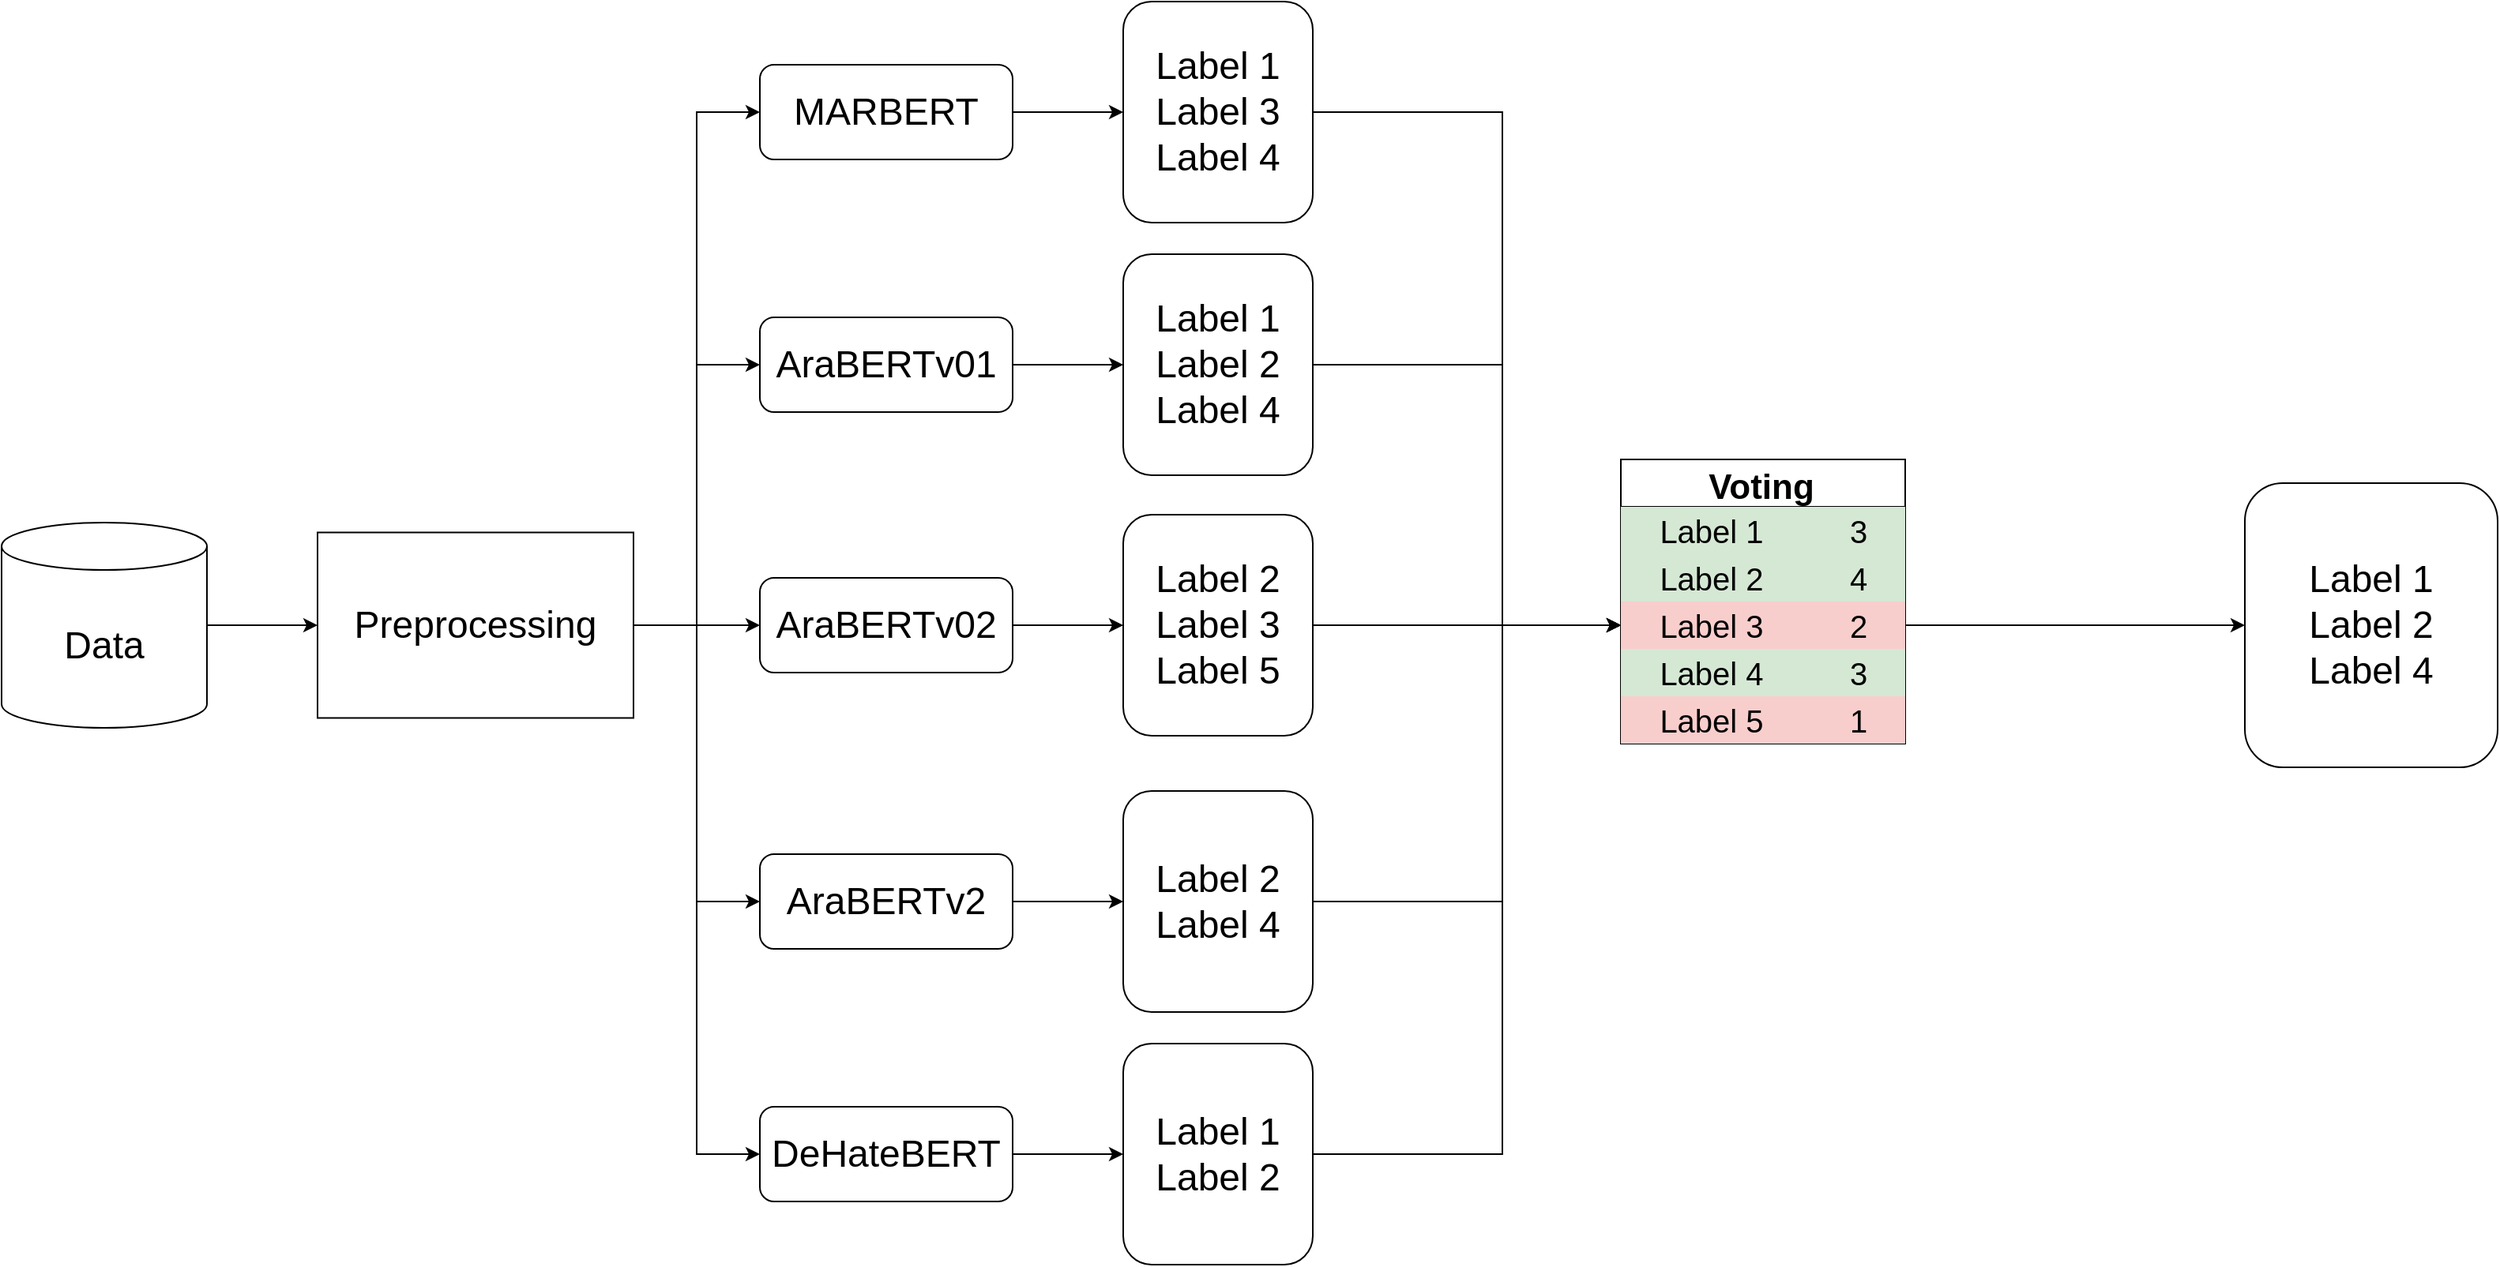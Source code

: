 <mxfile version="20.2.4" type="github">
  <diagram id="ckllU4IoykgUgAu8_NIp" name="Page-1">
    <mxGraphModel dx="1662" dy="1898" grid="1" gridSize="10" guides="1" tooltips="1" connect="1" arrows="1" fold="1" page="1" pageScale="1" pageWidth="850" pageHeight="1100" math="0" shadow="0">
      <root>
        <mxCell id="0" />
        <mxCell id="1" parent="0" />
        <mxCell id="O_Rjf-FEelGoOB3M7ums-5" style="edgeStyle=orthogonalEdgeStyle;rounded=0;orthogonalLoop=1;jettySize=auto;html=1;entryX=0;entryY=0.5;entryDx=0;entryDy=0;fontSize=24;" edge="1" parent="1" source="O_Rjf-FEelGoOB3M7ums-1" target="O_Rjf-FEelGoOB3M7ums-4">
          <mxGeometry relative="1" as="geometry" />
        </mxCell>
        <mxCell id="O_Rjf-FEelGoOB3M7ums-1" value="&lt;font style=&quot;font-size: 24px;&quot;&gt;Data&lt;/font&gt;" style="shape=cylinder3;whiteSpace=wrap;html=1;boundedLbl=1;backgroundOutline=1;size=15;" vertex="1" parent="1">
          <mxGeometry x="70" y="280" width="130" height="130" as="geometry" />
        </mxCell>
        <mxCell id="O_Rjf-FEelGoOB3M7ums-11" style="edgeStyle=orthogonalEdgeStyle;rounded=0;orthogonalLoop=1;jettySize=auto;html=1;entryX=0;entryY=0.5;entryDx=0;entryDy=0;fontSize=24;" edge="1" parent="1" source="O_Rjf-FEelGoOB3M7ums-4" target="O_Rjf-FEelGoOB3M7ums-8">
          <mxGeometry relative="1" as="geometry">
            <Array as="points">
              <mxPoint x="550" y="345" />
            </Array>
          </mxGeometry>
        </mxCell>
        <mxCell id="O_Rjf-FEelGoOB3M7ums-12" style="edgeStyle=orthogonalEdgeStyle;rounded=0;orthogonalLoop=1;jettySize=auto;html=1;entryX=0;entryY=0.5;entryDx=0;entryDy=0;fontSize=24;" edge="1" parent="1" source="O_Rjf-FEelGoOB3M7ums-4" target="O_Rjf-FEelGoOB3M7ums-7">
          <mxGeometry relative="1" as="geometry">
            <Array as="points">
              <mxPoint x="510" y="345" />
              <mxPoint x="510" y="180" />
            </Array>
          </mxGeometry>
        </mxCell>
        <mxCell id="O_Rjf-FEelGoOB3M7ums-13" style="edgeStyle=orthogonalEdgeStyle;rounded=0;orthogonalLoop=1;jettySize=auto;html=1;entryX=0;entryY=0.5;entryDx=0;entryDy=0;fontSize=24;" edge="1" parent="1" source="O_Rjf-FEelGoOB3M7ums-4" target="O_Rjf-FEelGoOB3M7ums-9">
          <mxGeometry relative="1" as="geometry" />
        </mxCell>
        <mxCell id="O_Rjf-FEelGoOB3M7ums-14" style="edgeStyle=orthogonalEdgeStyle;rounded=0;orthogonalLoop=1;jettySize=auto;html=1;entryX=0;entryY=0.5;entryDx=0;entryDy=0;fontSize=24;" edge="1" parent="1" source="O_Rjf-FEelGoOB3M7ums-4" target="O_Rjf-FEelGoOB3M7ums-10">
          <mxGeometry relative="1" as="geometry" />
        </mxCell>
        <mxCell id="O_Rjf-FEelGoOB3M7ums-15" style="edgeStyle=orthogonalEdgeStyle;rounded=0;orthogonalLoop=1;jettySize=auto;html=1;entryX=0;entryY=0.5;entryDx=0;entryDy=0;fontSize=24;" edge="1" parent="1" source="O_Rjf-FEelGoOB3M7ums-4" target="O_Rjf-FEelGoOB3M7ums-6">
          <mxGeometry relative="1" as="geometry" />
        </mxCell>
        <mxCell id="O_Rjf-FEelGoOB3M7ums-4" value="Preprocessing" style="rounded=0;whiteSpace=wrap;html=1;fontSize=24;" vertex="1" parent="1">
          <mxGeometry x="270" y="286.25" width="200" height="117.5" as="geometry" />
        </mxCell>
        <mxCell id="O_Rjf-FEelGoOB3M7ums-20" style="edgeStyle=orthogonalEdgeStyle;rounded=0;orthogonalLoop=1;jettySize=auto;html=1;fontSize=24;" edge="1" parent="1" source="O_Rjf-FEelGoOB3M7ums-6" target="O_Rjf-FEelGoOB3M7ums-21">
          <mxGeometry relative="1" as="geometry">
            <mxPoint x="770" y="20" as="targetPoint" />
          </mxGeometry>
        </mxCell>
        <mxCell id="O_Rjf-FEelGoOB3M7ums-6" value="MARBERT" style="rounded=1;whiteSpace=wrap;html=1;fontSize=24;" vertex="1" parent="1">
          <mxGeometry x="550" y="-10" width="160" height="60" as="geometry" />
        </mxCell>
        <mxCell id="O_Rjf-FEelGoOB3M7ums-29" style="edgeStyle=orthogonalEdgeStyle;rounded=0;orthogonalLoop=1;jettySize=auto;html=1;entryX=0;entryY=0.5;entryDx=0;entryDy=0;fontSize=24;" edge="1" parent="1" source="O_Rjf-FEelGoOB3M7ums-7" target="O_Rjf-FEelGoOB3M7ums-22">
          <mxGeometry relative="1" as="geometry" />
        </mxCell>
        <mxCell id="O_Rjf-FEelGoOB3M7ums-7" value="AraBERTv01" style="rounded=1;whiteSpace=wrap;html=1;fontSize=24;" vertex="1" parent="1">
          <mxGeometry x="550" y="150" width="160" height="60" as="geometry" />
        </mxCell>
        <mxCell id="O_Rjf-FEelGoOB3M7ums-28" style="edgeStyle=orthogonalEdgeStyle;rounded=0;orthogonalLoop=1;jettySize=auto;html=1;entryX=0;entryY=0.5;entryDx=0;entryDy=0;fontSize=24;" edge="1" parent="1" source="O_Rjf-FEelGoOB3M7ums-8" target="O_Rjf-FEelGoOB3M7ums-23">
          <mxGeometry relative="1" as="geometry" />
        </mxCell>
        <mxCell id="O_Rjf-FEelGoOB3M7ums-8" value="AraBERTv02" style="rounded=1;whiteSpace=wrap;html=1;fontSize=24;" vertex="1" parent="1">
          <mxGeometry x="550" y="315" width="160" height="60" as="geometry" />
        </mxCell>
        <mxCell id="O_Rjf-FEelGoOB3M7ums-27" style="edgeStyle=orthogonalEdgeStyle;rounded=0;orthogonalLoop=1;jettySize=auto;html=1;entryX=0;entryY=0.5;entryDx=0;entryDy=0;fontSize=24;" edge="1" parent="1" source="O_Rjf-FEelGoOB3M7ums-9" target="O_Rjf-FEelGoOB3M7ums-24">
          <mxGeometry relative="1" as="geometry" />
        </mxCell>
        <mxCell id="O_Rjf-FEelGoOB3M7ums-9" value="AraBERTv2" style="rounded=1;whiteSpace=wrap;html=1;fontSize=24;" vertex="1" parent="1">
          <mxGeometry x="550" y="490" width="160" height="60" as="geometry" />
        </mxCell>
        <mxCell id="O_Rjf-FEelGoOB3M7ums-26" style="edgeStyle=orthogonalEdgeStyle;rounded=0;orthogonalLoop=1;jettySize=auto;html=1;entryX=0;entryY=0.5;entryDx=0;entryDy=0;fontSize=24;" edge="1" parent="1" source="O_Rjf-FEelGoOB3M7ums-10" target="O_Rjf-FEelGoOB3M7ums-25">
          <mxGeometry relative="1" as="geometry" />
        </mxCell>
        <mxCell id="O_Rjf-FEelGoOB3M7ums-10" value="DeHateBERT" style="rounded=1;whiteSpace=wrap;html=1;fontSize=24;" vertex="1" parent="1">
          <mxGeometry x="550" y="650" width="160" height="60" as="geometry" />
        </mxCell>
        <mxCell id="O_Rjf-FEelGoOB3M7ums-97" style="edgeStyle=orthogonalEdgeStyle;rounded=0;orthogonalLoop=1;jettySize=auto;html=1;entryX=0;entryY=0.5;entryDx=0;entryDy=0;fontSize=20;" edge="1" parent="1" source="O_Rjf-FEelGoOB3M7ums-21" target="O_Rjf-FEelGoOB3M7ums-70">
          <mxGeometry relative="1" as="geometry">
            <Array as="points">
              <mxPoint x="1020" y="20" />
              <mxPoint x="1020" y="345" />
            </Array>
          </mxGeometry>
        </mxCell>
        <mxCell id="O_Rjf-FEelGoOB3M7ums-21" value="Label 1&lt;br&gt;Label 3&lt;br&gt;Label 4" style="rounded=1;whiteSpace=wrap;html=1;fontSize=24;" vertex="1" parent="1">
          <mxGeometry x="780" y="-50" width="120" height="140" as="geometry" />
        </mxCell>
        <mxCell id="O_Rjf-FEelGoOB3M7ums-98" style="edgeStyle=orthogonalEdgeStyle;rounded=0;orthogonalLoop=1;jettySize=auto;html=1;entryX=0;entryY=0.5;entryDx=0;entryDy=0;fontSize=20;" edge="1" parent="1" source="O_Rjf-FEelGoOB3M7ums-22" target="O_Rjf-FEelGoOB3M7ums-70">
          <mxGeometry relative="1" as="geometry">
            <Array as="points">
              <mxPoint x="1020" y="180" />
              <mxPoint x="1020" y="345" />
            </Array>
          </mxGeometry>
        </mxCell>
        <mxCell id="O_Rjf-FEelGoOB3M7ums-22" value="Label 1&lt;br&gt;Label 2&lt;br&gt;Label 4" style="rounded=1;whiteSpace=wrap;html=1;fontSize=24;" vertex="1" parent="1">
          <mxGeometry x="780" y="110" width="120" height="140" as="geometry" />
        </mxCell>
        <mxCell id="O_Rjf-FEelGoOB3M7ums-100" style="edgeStyle=orthogonalEdgeStyle;rounded=0;orthogonalLoop=1;jettySize=auto;html=1;fontSize=20;entryX=0;entryY=0.5;entryDx=0;entryDy=0;" edge="1" parent="1" source="O_Rjf-FEelGoOB3M7ums-23" target="O_Rjf-FEelGoOB3M7ums-70">
          <mxGeometry relative="1" as="geometry">
            <mxPoint x="1040" y="410" as="targetPoint" />
          </mxGeometry>
        </mxCell>
        <mxCell id="O_Rjf-FEelGoOB3M7ums-23" value="Label 2&lt;br&gt;Label 3&lt;br&gt;Label 5" style="rounded=1;whiteSpace=wrap;html=1;fontSize=24;" vertex="1" parent="1">
          <mxGeometry x="780" y="275" width="120" height="140" as="geometry" />
        </mxCell>
        <mxCell id="O_Rjf-FEelGoOB3M7ums-101" style="edgeStyle=orthogonalEdgeStyle;rounded=0;orthogonalLoop=1;jettySize=auto;html=1;fontSize=20;entryX=0;entryY=0.5;entryDx=0;entryDy=0;" edge="1" parent="1" source="O_Rjf-FEelGoOB3M7ums-24" target="O_Rjf-FEelGoOB3M7ums-70">
          <mxGeometry relative="1" as="geometry">
            <mxPoint x="990" y="400" as="targetPoint" />
            <Array as="points">
              <mxPoint x="1020" y="520" />
              <mxPoint x="1020" y="345" />
            </Array>
          </mxGeometry>
        </mxCell>
        <mxCell id="O_Rjf-FEelGoOB3M7ums-24" value="Label 2&lt;br&gt;Label 4" style="rounded=1;whiteSpace=wrap;html=1;fontSize=24;" vertex="1" parent="1">
          <mxGeometry x="780" y="450" width="120" height="140" as="geometry" />
        </mxCell>
        <mxCell id="O_Rjf-FEelGoOB3M7ums-102" style="edgeStyle=orthogonalEdgeStyle;rounded=0;orthogonalLoop=1;jettySize=auto;html=1;fontSize=20;entryX=0;entryY=0.5;entryDx=0;entryDy=0;" edge="1" parent="1" source="O_Rjf-FEelGoOB3M7ums-25" target="O_Rjf-FEelGoOB3M7ums-70">
          <mxGeometry relative="1" as="geometry">
            <mxPoint x="1050" y="400" as="targetPoint" />
            <Array as="points">
              <mxPoint x="1020" y="680" />
              <mxPoint x="1020" y="345" />
            </Array>
          </mxGeometry>
        </mxCell>
        <mxCell id="O_Rjf-FEelGoOB3M7ums-25" value="Label 1&lt;br&gt;Label 2" style="rounded=1;whiteSpace=wrap;html=1;fontSize=24;" vertex="1" parent="1">
          <mxGeometry x="780" y="610" width="120" height="140" as="geometry" />
        </mxCell>
        <mxCell id="O_Rjf-FEelGoOB3M7ums-36" style="edgeStyle=orthogonalEdgeStyle;rounded=0;orthogonalLoop=1;jettySize=auto;html=1;fontSize=24;entryX=0;entryY=0.5;entryDx=0;entryDy=0;exitX=1;exitY=0.5;exitDx=0;exitDy=0;" edge="1" parent="1" source="O_Rjf-FEelGoOB3M7ums-70" target="O_Rjf-FEelGoOB3M7ums-37">
          <mxGeometry relative="1" as="geometry">
            <mxPoint x="1300" y="345" as="targetPoint" />
            <mxPoint x="1400" y="345" as="sourcePoint" />
          </mxGeometry>
        </mxCell>
        <mxCell id="O_Rjf-FEelGoOB3M7ums-37" value="Label 1&lt;br&gt;Label 2&lt;br&gt;Label 4" style="rounded=1;whiteSpace=wrap;html=1;fontSize=24;" vertex="1" parent="1">
          <mxGeometry x="1490" y="255" width="160" height="180" as="geometry" />
        </mxCell>
        <mxCell id="O_Rjf-FEelGoOB3M7ums-63" value="Voting" style="shape=table;startSize=30;container=1;collapsible=0;childLayout=tableLayout;fixedRows=1;rowLines=0;fontStyle=1;fontSize=22;swimlaneLine=1;spacingTop=0;spacingRight=2;" vertex="1" parent="1">
          <mxGeometry x="1095" y="240" width="180" height="180" as="geometry" />
        </mxCell>
        <mxCell id="O_Rjf-FEelGoOB3M7ums-64" value="" style="shape=tableRow;horizontal=0;startSize=0;swimlaneHead=0;swimlaneBody=0;top=0;left=0;bottom=0;right=0;collapsible=0;dropTarget=0;fillColor=none;points=[[0,0.5],[1,0.5]];portConstraint=eastwest;fontSize=24;" vertex="1" parent="O_Rjf-FEelGoOB3M7ums-63">
          <mxGeometry y="30" width="180" height="30" as="geometry" />
        </mxCell>
        <mxCell id="O_Rjf-FEelGoOB3M7ums-65" value="Label 1" style="shape=partialRectangle;html=1;whiteSpace=wrap;connectable=0;fillColor=#d5e8d4;top=0;left=0;bottom=0;right=0;overflow=hidden;pointerEvents=1;fontSize=20;strokeColor=#82b366;" vertex="1" parent="O_Rjf-FEelGoOB3M7ums-64">
          <mxGeometry width="115" height="30" as="geometry">
            <mxRectangle width="115" height="30" as="alternateBounds" />
          </mxGeometry>
        </mxCell>
        <mxCell id="O_Rjf-FEelGoOB3M7ums-66" value="3" style="shape=partialRectangle;html=1;whiteSpace=wrap;connectable=0;fillColor=#d5e8d4;top=0;left=0;bottom=0;right=0;align=center;spacingLeft=6;overflow=hidden;fontSize=20;strokeColor=#82b366;" vertex="1" parent="O_Rjf-FEelGoOB3M7ums-64">
          <mxGeometry x="115" width="65" height="30" as="geometry">
            <mxRectangle width="65" height="30" as="alternateBounds" />
          </mxGeometry>
        </mxCell>
        <mxCell id="O_Rjf-FEelGoOB3M7ums-67" value="" style="shape=tableRow;horizontal=0;startSize=0;swimlaneHead=0;swimlaneBody=0;top=0;left=0;bottom=0;right=0;collapsible=0;dropTarget=0;fillColor=none;points=[[0,0.5],[1,0.5]];portConstraint=eastwest;fontSize=24;" vertex="1" parent="O_Rjf-FEelGoOB3M7ums-63">
          <mxGeometry y="60" width="180" height="30" as="geometry" />
        </mxCell>
        <mxCell id="O_Rjf-FEelGoOB3M7ums-68" value="Label 2" style="shape=partialRectangle;html=1;whiteSpace=wrap;connectable=0;fillColor=#d5e8d4;top=0;left=0;bottom=0;right=0;overflow=hidden;fontSize=20;strokeColor=#82b366;" vertex="1" parent="O_Rjf-FEelGoOB3M7ums-67">
          <mxGeometry width="115" height="30" as="geometry">
            <mxRectangle width="115" height="30" as="alternateBounds" />
          </mxGeometry>
        </mxCell>
        <mxCell id="O_Rjf-FEelGoOB3M7ums-69" value="4" style="shape=partialRectangle;html=1;whiteSpace=wrap;connectable=0;fillColor=#d5e8d4;top=0;left=0;bottom=0;right=0;align=center;spacingLeft=6;overflow=hidden;fontSize=20;strokeColor=#82b366;" vertex="1" parent="O_Rjf-FEelGoOB3M7ums-67">
          <mxGeometry x="115" width="65" height="30" as="geometry">
            <mxRectangle width="65" height="30" as="alternateBounds" />
          </mxGeometry>
        </mxCell>
        <mxCell id="O_Rjf-FEelGoOB3M7ums-70" value="" style="shape=tableRow;horizontal=0;startSize=0;swimlaneHead=0;swimlaneBody=0;top=0;left=0;bottom=0;right=0;collapsible=0;dropTarget=0;fillColor=none;points=[[0,0.5],[1,0.5]];portConstraint=eastwest;fontSize=24;" vertex="1" parent="O_Rjf-FEelGoOB3M7ums-63">
          <mxGeometry y="90" width="180" height="30" as="geometry" />
        </mxCell>
        <mxCell id="O_Rjf-FEelGoOB3M7ums-71" value="Label 3" style="shape=partialRectangle;html=1;whiteSpace=wrap;connectable=0;fillColor=#f8cecc;top=0;left=0;bottom=0;right=0;overflow=hidden;fontSize=20;strokeColor=#b85450;" vertex="1" parent="O_Rjf-FEelGoOB3M7ums-70">
          <mxGeometry width="115" height="30" as="geometry">
            <mxRectangle width="115" height="30" as="alternateBounds" />
          </mxGeometry>
        </mxCell>
        <mxCell id="O_Rjf-FEelGoOB3M7ums-72" value="2" style="shape=partialRectangle;html=1;whiteSpace=wrap;connectable=0;fillColor=#f8cecc;top=0;left=0;bottom=0;right=0;align=center;spacingLeft=6;overflow=hidden;fontSize=20;strokeColor=#b85450;" vertex="1" parent="O_Rjf-FEelGoOB3M7ums-70">
          <mxGeometry x="115" width="65" height="30" as="geometry">
            <mxRectangle width="65" height="30" as="alternateBounds" />
          </mxGeometry>
        </mxCell>
        <mxCell id="O_Rjf-FEelGoOB3M7ums-88" style="shape=tableRow;horizontal=0;startSize=0;swimlaneHead=0;swimlaneBody=0;top=0;left=0;bottom=0;right=0;collapsible=0;dropTarget=0;fillColor=none;points=[[0,0.5],[1,0.5]];portConstraint=eastwest;fontSize=24;" vertex="1" parent="O_Rjf-FEelGoOB3M7ums-63">
          <mxGeometry y="120" width="180" height="30" as="geometry" />
        </mxCell>
        <mxCell id="O_Rjf-FEelGoOB3M7ums-89" value="Label 4" style="shape=partialRectangle;html=1;whiteSpace=wrap;connectable=0;fillColor=#d5e8d4;top=0;left=0;bottom=0;right=0;overflow=hidden;fontSize=20;strokeColor=#82b366;" vertex="1" parent="O_Rjf-FEelGoOB3M7ums-88">
          <mxGeometry width="115" height="30" as="geometry">
            <mxRectangle width="115" height="30" as="alternateBounds" />
          </mxGeometry>
        </mxCell>
        <mxCell id="O_Rjf-FEelGoOB3M7ums-90" value="3" style="shape=partialRectangle;html=1;whiteSpace=wrap;connectable=0;fillColor=#d5e8d4;top=0;left=0;bottom=0;right=0;align=center;spacingLeft=6;overflow=hidden;fontSize=20;strokeColor=#82b366;" vertex="1" parent="O_Rjf-FEelGoOB3M7ums-88">
          <mxGeometry x="115" width="65" height="30" as="geometry">
            <mxRectangle width="65" height="30" as="alternateBounds" />
          </mxGeometry>
        </mxCell>
        <mxCell id="O_Rjf-FEelGoOB3M7ums-94" style="shape=tableRow;horizontal=0;startSize=0;swimlaneHead=0;swimlaneBody=0;top=0;left=0;bottom=0;right=0;collapsible=0;dropTarget=0;fillColor=none;points=[[0,0.5],[1,0.5]];portConstraint=eastwest;fontSize=24;" vertex="1" parent="O_Rjf-FEelGoOB3M7ums-63">
          <mxGeometry y="150" width="180" height="30" as="geometry" />
        </mxCell>
        <mxCell id="O_Rjf-FEelGoOB3M7ums-95" value="Label 5" style="shape=partialRectangle;html=1;whiteSpace=wrap;connectable=0;fillColor=#f8cecc;top=0;left=0;bottom=0;right=0;overflow=hidden;fontSize=20;strokeColor=#b85450;" vertex="1" parent="O_Rjf-FEelGoOB3M7ums-94">
          <mxGeometry width="115" height="30" as="geometry">
            <mxRectangle width="115" height="30" as="alternateBounds" />
          </mxGeometry>
        </mxCell>
        <mxCell id="O_Rjf-FEelGoOB3M7ums-96" value="1" style="shape=partialRectangle;html=1;whiteSpace=wrap;connectable=0;fillColor=#f8cecc;top=0;left=0;bottom=0;right=0;align=center;spacingLeft=6;overflow=hidden;fontSize=20;strokeColor=#b85450;" vertex="1" parent="O_Rjf-FEelGoOB3M7ums-94">
          <mxGeometry x="115" width="65" height="30" as="geometry">
            <mxRectangle width="65" height="30" as="alternateBounds" />
          </mxGeometry>
        </mxCell>
      </root>
    </mxGraphModel>
  </diagram>
</mxfile>
